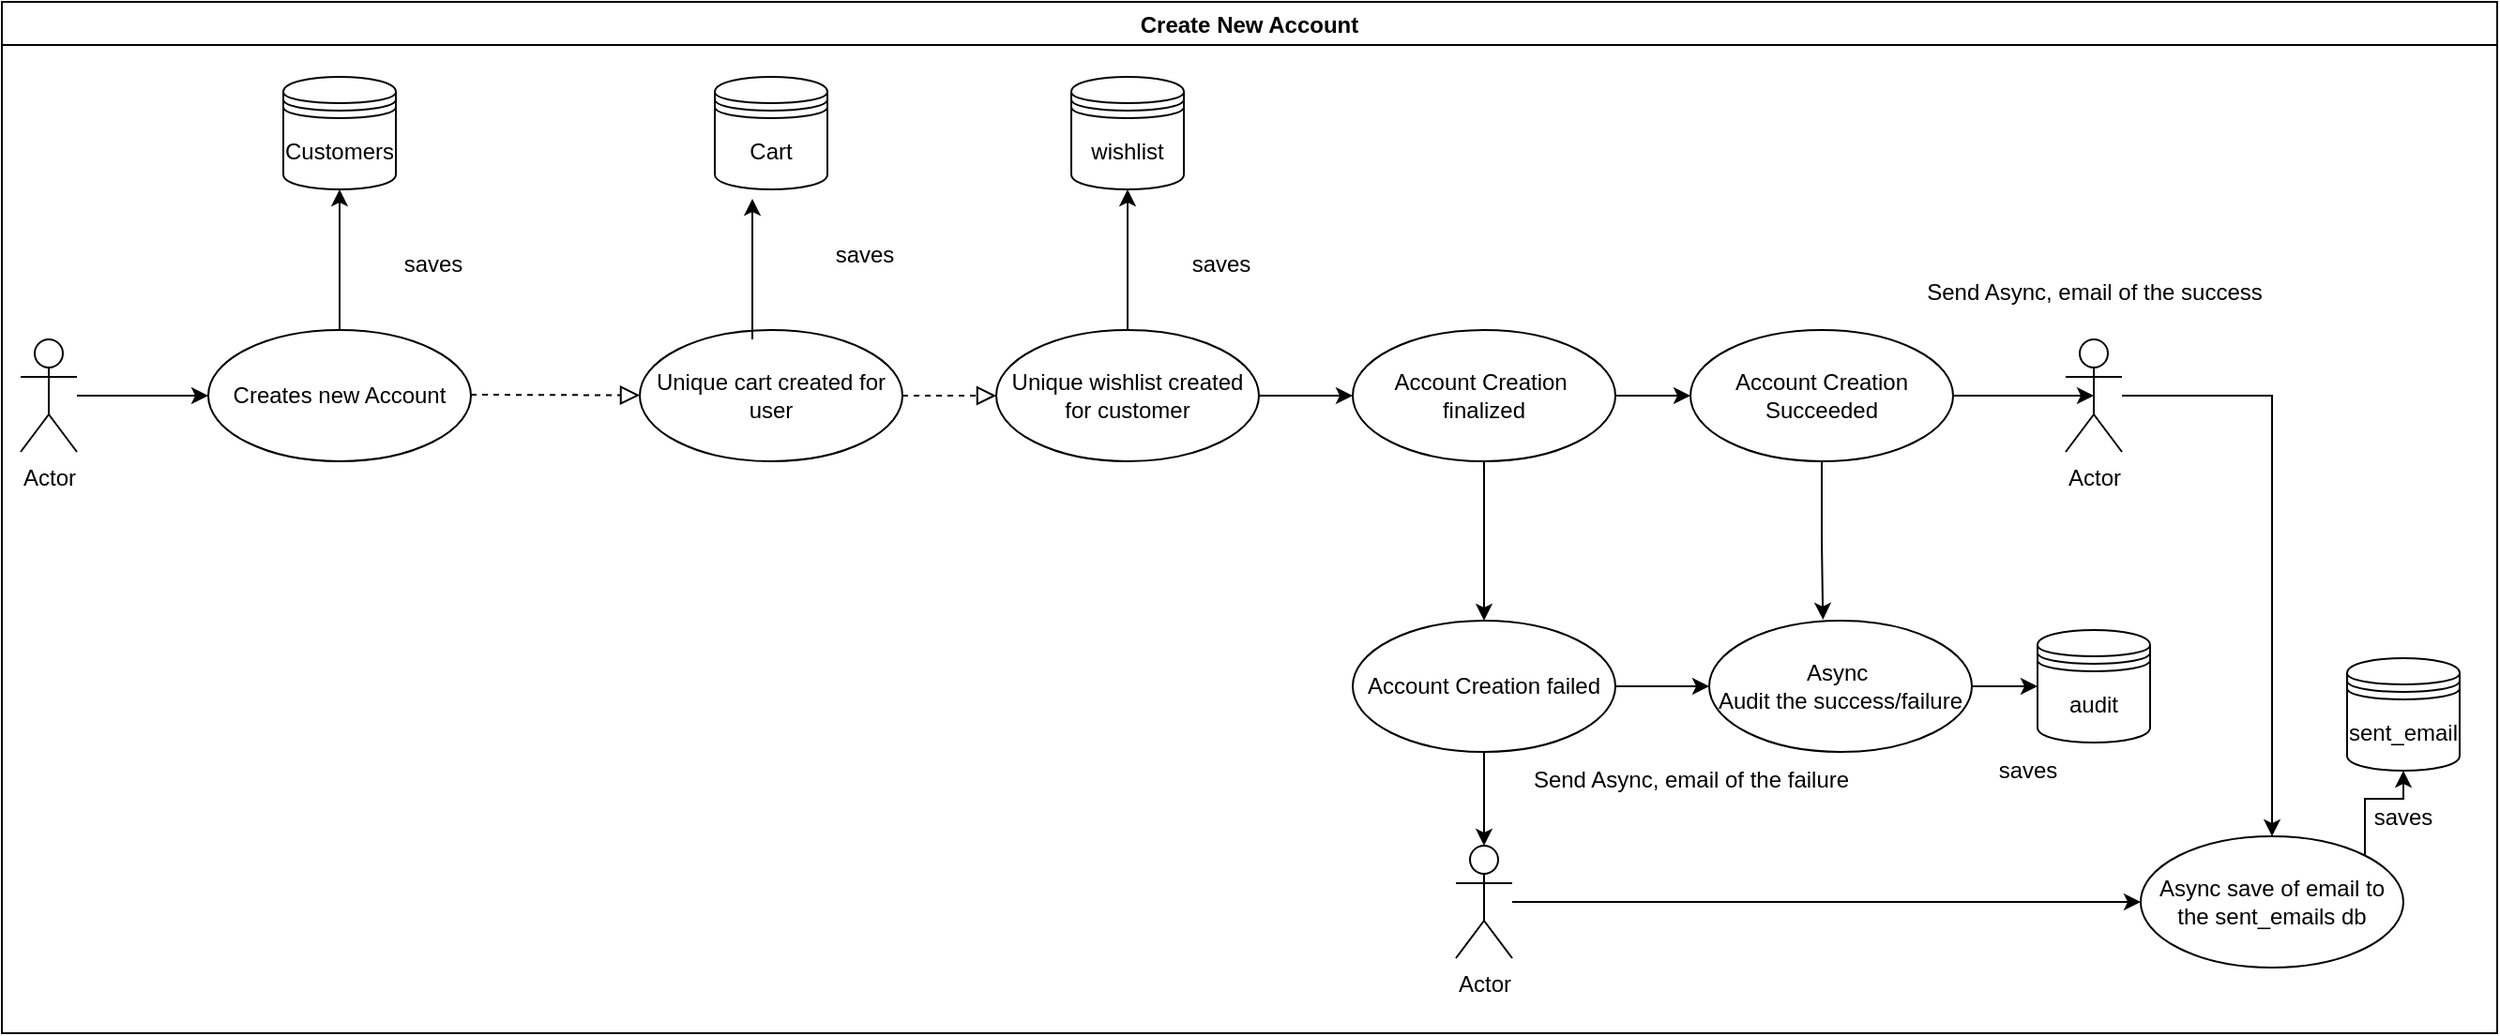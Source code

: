 <mxfile version="28.2.3">
  <diagram name="Page-1" id="c7558073-3199-34d8-9f00-42111426c3f3">
    <mxGraphModel dx="2049" dy="2244" grid="1" gridSize="10" guides="1" tooltips="1" connect="1" arrows="1" fold="1" page="1" pageScale="1" pageWidth="826" pageHeight="1169" background="none" math="0" shadow="0">
      <root>
        <mxCell id="0" />
        <mxCell id="1" parent="0" />
        <mxCell id="JaMs3asPVDBykC0EKlH5-101" value="Create New Account" style="swimlane;startSize=23;" vertex="1" parent="1">
          <mxGeometry y="-420" width="1330" height="550" as="geometry" />
        </mxCell>
        <mxCell id="JaMs3asPVDBykC0EKlH5-98" style="edgeStyle=orthogonalEdgeStyle;rounded=0;orthogonalLoop=1;jettySize=auto;html=1;entryX=0;entryY=0.5;entryDx=0;entryDy=0;" edge="1" parent="JaMs3asPVDBykC0EKlH5-101" source="JaMs3asPVDBykC0EKlH5-96" target="JaMs3asPVDBykC0EKlH5-97">
          <mxGeometry relative="1" as="geometry">
            <mxPoint x="93" y="150" as="targetPoint" />
          </mxGeometry>
        </mxCell>
        <mxCell id="JaMs3asPVDBykC0EKlH5-96" value="Actor" style="shape=umlActor;verticalLabelPosition=bottom;verticalAlign=top;html=1;" vertex="1" parent="JaMs3asPVDBykC0EKlH5-101">
          <mxGeometry x="10" y="180" width="30" height="60" as="geometry" />
        </mxCell>
        <mxCell id="JaMs3asPVDBykC0EKlH5-99" value="Customers" style="shape=datastore;whiteSpace=wrap;html=1;" vertex="1" parent="JaMs3asPVDBykC0EKlH5-101">
          <mxGeometry x="150" y="40" width="60" height="60" as="geometry" />
        </mxCell>
        <mxCell id="JaMs3asPVDBykC0EKlH5-103" style="edgeStyle=orthogonalEdgeStyle;rounded=0;orthogonalLoop=1;jettySize=auto;html=1;entryX=0.5;entryY=1;entryDx=0;entryDy=0;" edge="1" parent="JaMs3asPVDBykC0EKlH5-101" source="JaMs3asPVDBykC0EKlH5-97" target="JaMs3asPVDBykC0EKlH5-99">
          <mxGeometry relative="1" as="geometry" />
        </mxCell>
        <mxCell id="JaMs3asPVDBykC0EKlH5-97" value="Creates new Account" style="ellipse;whiteSpace=wrap;html=1;" vertex="1" parent="JaMs3asPVDBykC0EKlH5-101">
          <mxGeometry x="110" y="175" width="140" height="70" as="geometry" />
        </mxCell>
        <mxCell id="JaMs3asPVDBykC0EKlH5-106" value="" style="endArrow=block;startArrow=none;endFill=0;startFill=0;endSize=8;html=1;verticalAlign=bottom;dashed=1;labelBackgroundColor=none;rounded=0;" edge="1" parent="JaMs3asPVDBykC0EKlH5-101" target="JaMs3asPVDBykC0EKlH5-107">
          <mxGeometry width="160" relative="1" as="geometry">
            <mxPoint x="250" y="209.5" as="sourcePoint" />
            <mxPoint x="330" y="210" as="targetPoint" />
          </mxGeometry>
        </mxCell>
        <mxCell id="JaMs3asPVDBykC0EKlH5-107" value="Unique cart created for user" style="ellipse;whiteSpace=wrap;html=1;" vertex="1" parent="JaMs3asPVDBykC0EKlH5-101">
          <mxGeometry x="340" y="175" width="140" height="70" as="geometry" />
        </mxCell>
        <mxCell id="JaMs3asPVDBykC0EKlH5-114" style="edgeStyle=orthogonalEdgeStyle;rounded=0;orthogonalLoop=1;jettySize=auto;html=1;entryX=0.5;entryY=1;entryDx=0;entryDy=0;" edge="1" parent="JaMs3asPVDBykC0EKlH5-101" source="JaMs3asPVDBykC0EKlH5-108" target="JaMs3asPVDBykC0EKlH5-112">
          <mxGeometry relative="1" as="geometry" />
        </mxCell>
        <mxCell id="JaMs3asPVDBykC0EKlH5-116" style="edgeStyle=orthogonalEdgeStyle;rounded=0;orthogonalLoop=1;jettySize=auto;html=1;" edge="1" parent="JaMs3asPVDBykC0EKlH5-101" source="JaMs3asPVDBykC0EKlH5-108" target="JaMs3asPVDBykC0EKlH5-115">
          <mxGeometry relative="1" as="geometry" />
        </mxCell>
        <mxCell id="JaMs3asPVDBykC0EKlH5-108" value="Unique wishlist created for customer" style="ellipse;whiteSpace=wrap;html=1;" vertex="1" parent="JaMs3asPVDBykC0EKlH5-101">
          <mxGeometry x="530" y="175" width="140" height="70" as="geometry" />
        </mxCell>
        <mxCell id="JaMs3asPVDBykC0EKlH5-109" value="" style="endArrow=block;startArrow=none;endFill=0;startFill=0;endSize=8;html=1;verticalAlign=bottom;dashed=1;labelBackgroundColor=none;rounded=0;exitX=1;exitY=0.5;exitDx=0;exitDy=0;" edge="1" parent="JaMs3asPVDBykC0EKlH5-101" source="JaMs3asPVDBykC0EKlH5-107" target="JaMs3asPVDBykC0EKlH5-108">
          <mxGeometry width="160" relative="1" as="geometry">
            <mxPoint x="510" y="170" as="sourcePoint" />
            <mxPoint x="600" y="170.5" as="targetPoint" />
          </mxGeometry>
        </mxCell>
        <mxCell id="JaMs3asPVDBykC0EKlH5-111" value="Cart" style="shape=datastore;whiteSpace=wrap;html=1;" vertex="1" parent="JaMs3asPVDBykC0EKlH5-101">
          <mxGeometry x="380" y="40" width="60" height="60" as="geometry" />
        </mxCell>
        <mxCell id="JaMs3asPVDBykC0EKlH5-112" value="wishlist" style="shape=datastore;whiteSpace=wrap;html=1;" vertex="1" parent="JaMs3asPVDBykC0EKlH5-101">
          <mxGeometry x="570" y="40" width="60" height="60" as="geometry" />
        </mxCell>
        <mxCell id="JaMs3asPVDBykC0EKlH5-132" style="edgeStyle=orthogonalEdgeStyle;rounded=0;orthogonalLoop=1;jettySize=auto;html=1;" edge="1" parent="JaMs3asPVDBykC0EKlH5-101" source="JaMs3asPVDBykC0EKlH5-115" target="JaMs3asPVDBykC0EKlH5-128">
          <mxGeometry relative="1" as="geometry" />
        </mxCell>
        <mxCell id="JaMs3asPVDBykC0EKlH5-144" style="edgeStyle=orthogonalEdgeStyle;rounded=0;orthogonalLoop=1;jettySize=auto;html=1;" edge="1" parent="JaMs3asPVDBykC0EKlH5-101" source="JaMs3asPVDBykC0EKlH5-115" target="JaMs3asPVDBykC0EKlH5-143">
          <mxGeometry relative="1" as="geometry" />
        </mxCell>
        <mxCell id="JaMs3asPVDBykC0EKlH5-115" value="Account Creation&amp;nbsp;&lt;div&gt;finalized&lt;/div&gt;" style="ellipse;whiteSpace=wrap;html=1;" vertex="1" parent="JaMs3asPVDBykC0EKlH5-101">
          <mxGeometry x="720" y="175" width="140" height="70" as="geometry" />
        </mxCell>
        <UserObject label="saves" placeholders="1" name="Variable" id="JaMs3asPVDBykC0EKlH5-123">
          <mxCell style="text;html=1;strokeColor=none;fillColor=none;align=center;verticalAlign=middle;whiteSpace=wrap;overflow=hidden;" vertex="1" parent="JaMs3asPVDBykC0EKlH5-101">
            <mxGeometry x="190" y="130" width="80" height="20" as="geometry" />
          </mxCell>
        </UserObject>
        <UserObject label="saves" placeholders="1" name="Variable" id="JaMs3asPVDBykC0EKlH5-124">
          <mxCell style="text;html=1;strokeColor=none;fillColor=none;align=center;verticalAlign=middle;whiteSpace=wrap;overflow=hidden;" vertex="1" parent="JaMs3asPVDBykC0EKlH5-101">
            <mxGeometry x="420" y="125" width="80" height="20" as="geometry" />
          </mxCell>
        </UserObject>
        <mxCell id="JaMs3asPVDBykC0EKlH5-113" style="edgeStyle=orthogonalEdgeStyle;rounded=0;orthogonalLoop=1;jettySize=auto;html=1;entryX=0.5;entryY=1;entryDx=0;entryDy=0;" edge="1" parent="JaMs3asPVDBykC0EKlH5-101">
          <mxGeometry relative="1" as="geometry">
            <mxPoint x="400" y="180.0" as="sourcePoint" />
            <mxPoint x="400" y="105.0" as="targetPoint" />
          </mxGeometry>
        </mxCell>
        <UserObject label="saves" placeholders="1" name="Variable" id="JaMs3asPVDBykC0EKlH5-127">
          <mxCell style="text;html=1;strokeColor=none;fillColor=none;align=center;verticalAlign=middle;whiteSpace=wrap;overflow=hidden;" vertex="1" parent="JaMs3asPVDBykC0EKlH5-101">
            <mxGeometry x="610" y="130" width="80" height="20" as="geometry" />
          </mxCell>
        </UserObject>
        <mxCell id="JaMs3asPVDBykC0EKlH5-128" value="Account Creation Succeeded" style="ellipse;whiteSpace=wrap;html=1;" vertex="1" parent="JaMs3asPVDBykC0EKlH5-101">
          <mxGeometry x="900" y="175" width="140" height="70" as="geometry" />
        </mxCell>
        <mxCell id="JaMs3asPVDBykC0EKlH5-155" style="edgeStyle=orthogonalEdgeStyle;rounded=0;orthogonalLoop=1;jettySize=auto;html=1;" edge="1" parent="JaMs3asPVDBykC0EKlH5-101" source="JaMs3asPVDBykC0EKlH5-140" target="JaMs3asPVDBykC0EKlH5-153">
          <mxGeometry relative="1" as="geometry" />
        </mxCell>
        <mxCell id="JaMs3asPVDBykC0EKlH5-140" value="Actor" style="shape=umlActor;verticalLabelPosition=bottom;verticalAlign=top;html=1;" vertex="1" parent="JaMs3asPVDBykC0EKlH5-101">
          <mxGeometry x="1100" y="180" width="30" height="60" as="geometry" />
        </mxCell>
        <mxCell id="JaMs3asPVDBykC0EKlH5-141" style="edgeStyle=orthogonalEdgeStyle;rounded=0;orthogonalLoop=1;jettySize=auto;html=1;entryX=0.5;entryY=0.5;entryDx=0;entryDy=0;entryPerimeter=0;" edge="1" parent="JaMs3asPVDBykC0EKlH5-101" source="JaMs3asPVDBykC0EKlH5-128" target="JaMs3asPVDBykC0EKlH5-140">
          <mxGeometry relative="1" as="geometry" />
        </mxCell>
        <mxCell id="JaMs3asPVDBykC0EKlH5-142" value="Send Async, email of the success" style="text;html=1;align=center;verticalAlign=middle;resizable=0;points=[];autosize=1;strokeColor=none;fillColor=none;" vertex="1" parent="JaMs3asPVDBykC0EKlH5-101">
          <mxGeometry x="1015" y="140" width="200" height="30" as="geometry" />
        </mxCell>
        <mxCell id="JaMs3asPVDBykC0EKlH5-149" style="edgeStyle=orthogonalEdgeStyle;rounded=0;orthogonalLoop=1;jettySize=auto;html=1;" edge="1" parent="JaMs3asPVDBykC0EKlH5-101" source="JaMs3asPVDBykC0EKlH5-143" target="JaMs3asPVDBykC0EKlH5-148">
          <mxGeometry relative="1" as="geometry" />
        </mxCell>
        <mxCell id="JaMs3asPVDBykC0EKlH5-143" value="Account Creation failed" style="ellipse;whiteSpace=wrap;html=1;" vertex="1" parent="JaMs3asPVDBykC0EKlH5-101">
          <mxGeometry x="720" y="330" width="140" height="70" as="geometry" />
        </mxCell>
        <mxCell id="JaMs3asPVDBykC0EKlH5-154" style="edgeStyle=orthogonalEdgeStyle;rounded=0;orthogonalLoop=1;jettySize=auto;html=1;" edge="1" parent="JaMs3asPVDBykC0EKlH5-101" source="JaMs3asPVDBykC0EKlH5-145" target="JaMs3asPVDBykC0EKlH5-153">
          <mxGeometry relative="1" as="geometry" />
        </mxCell>
        <mxCell id="JaMs3asPVDBykC0EKlH5-145" value="Actor" style="shape=umlActor;verticalLabelPosition=bottom;verticalAlign=top;html=1;" vertex="1" parent="JaMs3asPVDBykC0EKlH5-101">
          <mxGeometry x="775" y="450" width="30" height="60" as="geometry" />
        </mxCell>
        <mxCell id="JaMs3asPVDBykC0EKlH5-146" style="edgeStyle=orthogonalEdgeStyle;rounded=0;orthogonalLoop=1;jettySize=auto;html=1;entryX=0.5;entryY=0;entryDx=0;entryDy=0;entryPerimeter=0;" edge="1" parent="JaMs3asPVDBykC0EKlH5-101" source="JaMs3asPVDBykC0EKlH5-143" target="JaMs3asPVDBykC0EKlH5-145">
          <mxGeometry relative="1" as="geometry" />
        </mxCell>
        <mxCell id="JaMs3asPVDBykC0EKlH5-147" value="Send Async, email of the failure" style="text;html=1;align=center;verticalAlign=middle;resizable=0;points=[];autosize=1;strokeColor=none;fillColor=none;" vertex="1" parent="JaMs3asPVDBykC0EKlH5-101">
          <mxGeometry x="805" y="400" width="190" height="30" as="geometry" />
        </mxCell>
        <mxCell id="JaMs3asPVDBykC0EKlH5-152" value="" style="edgeStyle=orthogonalEdgeStyle;rounded=0;orthogonalLoop=1;jettySize=auto;html=1;" edge="1" parent="JaMs3asPVDBykC0EKlH5-101" source="JaMs3asPVDBykC0EKlH5-148" target="JaMs3asPVDBykC0EKlH5-151">
          <mxGeometry relative="1" as="geometry" />
        </mxCell>
        <mxCell id="JaMs3asPVDBykC0EKlH5-148" value="Async&amp;nbsp;&lt;div&gt;Audit the success/failure&lt;/div&gt;" style="ellipse;whiteSpace=wrap;html=1;" vertex="1" parent="JaMs3asPVDBykC0EKlH5-101">
          <mxGeometry x="910" y="330" width="140" height="70" as="geometry" />
        </mxCell>
        <mxCell id="JaMs3asPVDBykC0EKlH5-150" style="edgeStyle=orthogonalEdgeStyle;rounded=0;orthogonalLoop=1;jettySize=auto;html=1;entryX=0.433;entryY=-0.008;entryDx=0;entryDy=0;entryPerimeter=0;" edge="1" parent="JaMs3asPVDBykC0EKlH5-101" source="JaMs3asPVDBykC0EKlH5-128" target="JaMs3asPVDBykC0EKlH5-148">
          <mxGeometry relative="1" as="geometry" />
        </mxCell>
        <mxCell id="JaMs3asPVDBykC0EKlH5-151" value="audit" style="shape=datastore;whiteSpace=wrap;html=1;" vertex="1" parent="JaMs3asPVDBykC0EKlH5-101">
          <mxGeometry x="1085" y="335" width="60" height="60" as="geometry" />
        </mxCell>
        <mxCell id="JaMs3asPVDBykC0EKlH5-157" style="edgeStyle=orthogonalEdgeStyle;rounded=0;orthogonalLoop=1;jettySize=auto;html=1;exitX=1;exitY=0;exitDx=0;exitDy=0;entryX=0.5;entryY=1;entryDx=0;entryDy=0;" edge="1" parent="JaMs3asPVDBykC0EKlH5-101" source="JaMs3asPVDBykC0EKlH5-153" target="JaMs3asPVDBykC0EKlH5-156">
          <mxGeometry relative="1" as="geometry" />
        </mxCell>
        <mxCell id="JaMs3asPVDBykC0EKlH5-153" value="Async save of email to the sent_emails db" style="ellipse;whiteSpace=wrap;html=1;" vertex="1" parent="JaMs3asPVDBykC0EKlH5-101">
          <mxGeometry x="1140" y="445" width="140" height="70" as="geometry" />
        </mxCell>
        <mxCell id="JaMs3asPVDBykC0EKlH5-156" value="sent_email" style="shape=datastore;whiteSpace=wrap;html=1;" vertex="1" parent="JaMs3asPVDBykC0EKlH5-101">
          <mxGeometry x="1250" y="350" width="60" height="60" as="geometry" />
        </mxCell>
        <UserObject label="saves" placeholders="1" name="Variable" id="JaMs3asPVDBykC0EKlH5-158">
          <mxCell style="text;html=1;strokeColor=none;fillColor=none;align=center;verticalAlign=middle;whiteSpace=wrap;overflow=hidden;" vertex="1" parent="JaMs3asPVDBykC0EKlH5-101">
            <mxGeometry x="1040" y="400" width="80" height="20" as="geometry" />
          </mxCell>
        </UserObject>
        <UserObject label="saves" placeholders="1" name="Variable" id="JaMs3asPVDBykC0EKlH5-159">
          <mxCell style="text;html=1;strokeColor=none;fillColor=none;align=center;verticalAlign=middle;whiteSpace=wrap;overflow=hidden;" vertex="1" parent="JaMs3asPVDBykC0EKlH5-101">
            <mxGeometry x="1240" y="425" width="80" height="20" as="geometry" />
          </mxCell>
        </UserObject>
      </root>
    </mxGraphModel>
  </diagram>
</mxfile>
